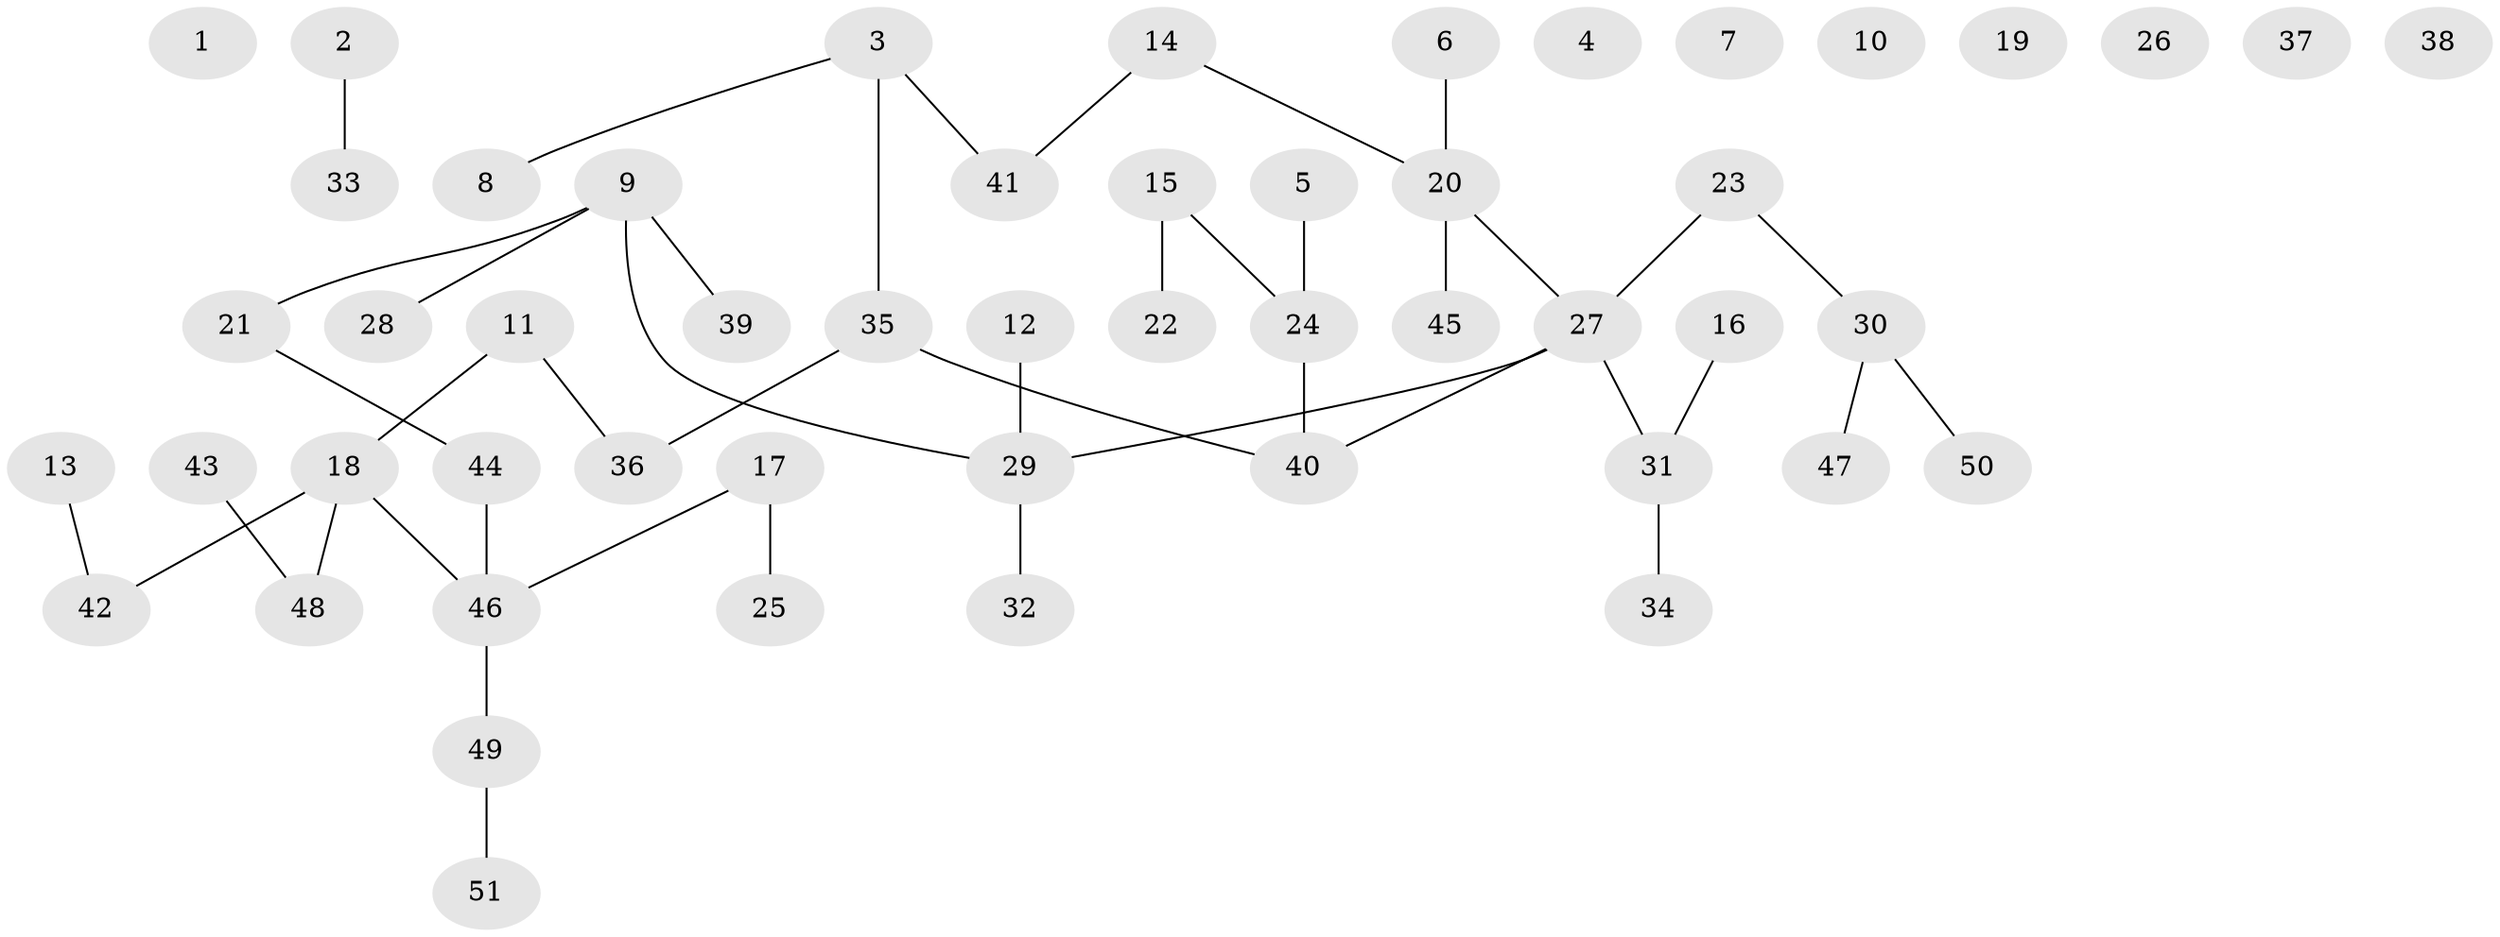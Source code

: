 // coarse degree distribution, {1: 0.43478260869565216, 2: 0.30434782608695654, 5: 0.043478260869565216, 3: 0.13043478260869565, 4: 0.043478260869565216, 6: 0.043478260869565216}
// Generated by graph-tools (version 1.1) at 2025/35/03/04/25 23:35:50]
// undirected, 51 vertices, 43 edges
graph export_dot {
  node [color=gray90,style=filled];
  1;
  2;
  3;
  4;
  5;
  6;
  7;
  8;
  9;
  10;
  11;
  12;
  13;
  14;
  15;
  16;
  17;
  18;
  19;
  20;
  21;
  22;
  23;
  24;
  25;
  26;
  27;
  28;
  29;
  30;
  31;
  32;
  33;
  34;
  35;
  36;
  37;
  38;
  39;
  40;
  41;
  42;
  43;
  44;
  45;
  46;
  47;
  48;
  49;
  50;
  51;
  2 -- 33;
  3 -- 8;
  3 -- 35;
  3 -- 41;
  5 -- 24;
  6 -- 20;
  9 -- 21;
  9 -- 28;
  9 -- 29;
  9 -- 39;
  11 -- 18;
  11 -- 36;
  12 -- 29;
  13 -- 42;
  14 -- 20;
  14 -- 41;
  15 -- 22;
  15 -- 24;
  16 -- 31;
  17 -- 25;
  17 -- 46;
  18 -- 42;
  18 -- 46;
  18 -- 48;
  20 -- 27;
  20 -- 45;
  21 -- 44;
  23 -- 27;
  23 -- 30;
  24 -- 40;
  27 -- 29;
  27 -- 31;
  27 -- 40;
  29 -- 32;
  30 -- 47;
  30 -- 50;
  31 -- 34;
  35 -- 36;
  35 -- 40;
  43 -- 48;
  44 -- 46;
  46 -- 49;
  49 -- 51;
}
